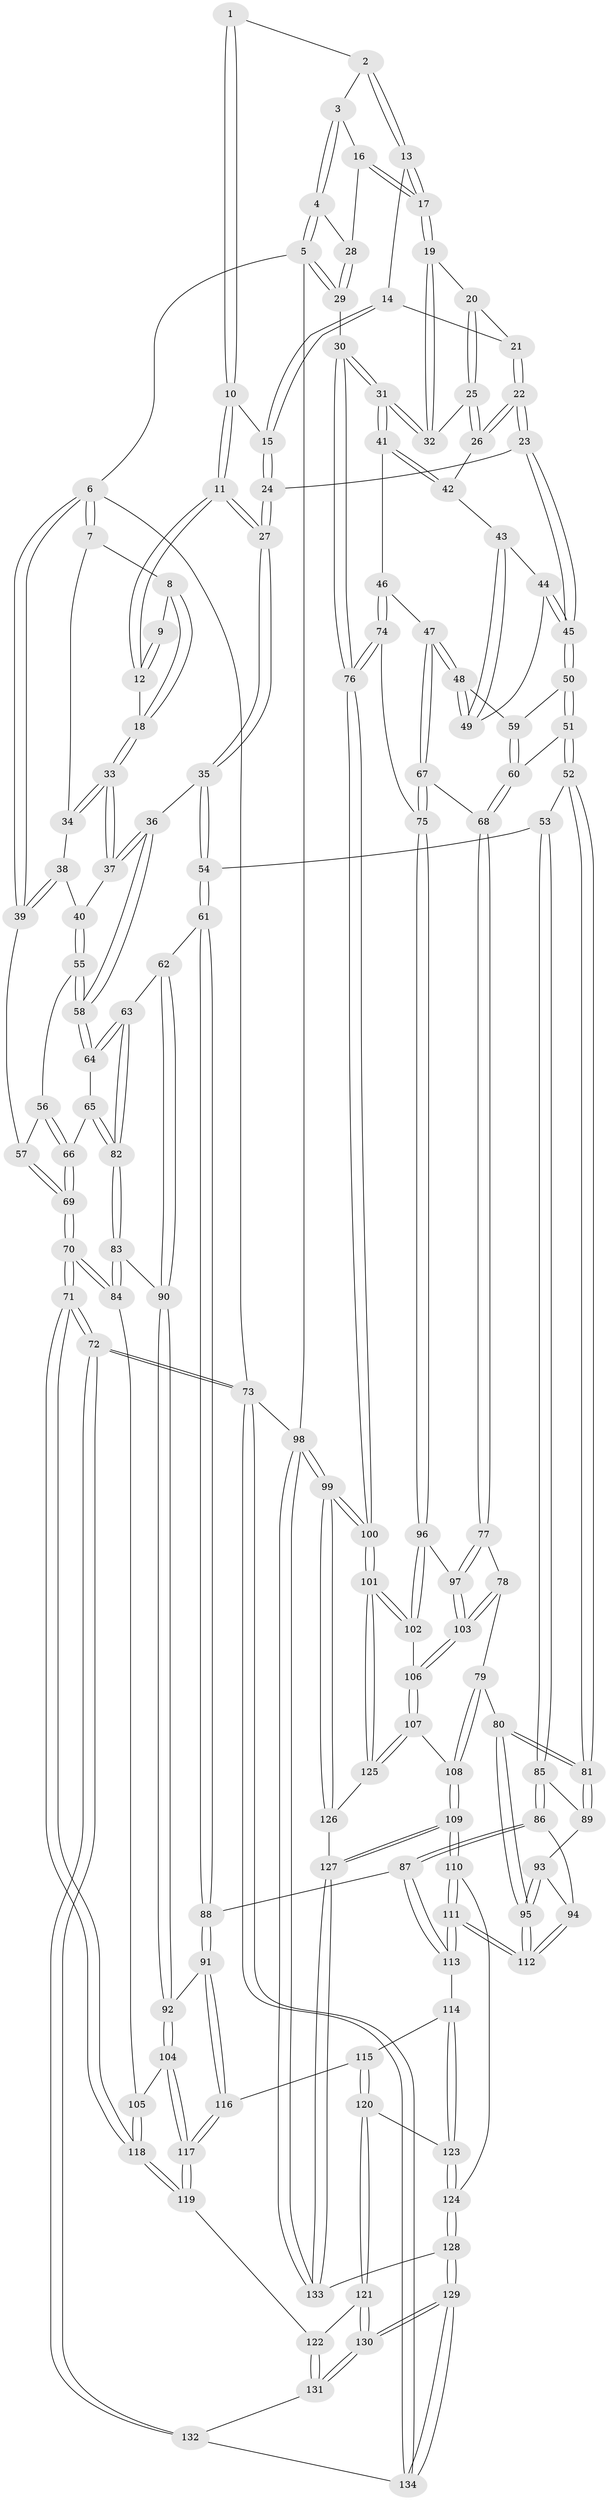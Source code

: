 // Generated by graph-tools (version 1.1) at 2025/27/03/09/25 03:27:03]
// undirected, 134 vertices, 332 edges
graph export_dot {
graph [start="1"]
  node [color=gray90,style=filled];
  1 [pos="+0.4409963014103125+0"];
  2 [pos="+0.7056178399863551+0"];
  3 [pos="+0.776781106726478+0"];
  4 [pos="+1+0"];
  5 [pos="+1+0"];
  6 [pos="+0+0"];
  7 [pos="+0+0"];
  8 [pos="+0.07516434346627088+0"];
  9 [pos="+0.24521071757658336+0"];
  10 [pos="+0.45333291196374287+0.05973796630469412"];
  11 [pos="+0.383864363719761+0.12155625688951095"];
  12 [pos="+0.3255550120804706+0.1100786422756052"];
  13 [pos="+0.7051693467025862+0"];
  14 [pos="+0.6936626521079684+0"];
  15 [pos="+0.5154794694642385+0.08316812626077995"];
  16 [pos="+0.8898421457713854+0.08890630956453614"];
  17 [pos="+0.8868633095810469+0.09126267303723408"];
  18 [pos="+0.26258335129199606+0.13108719604993058"];
  19 [pos="+0.8790843533185781+0.09963299663324851"];
  20 [pos="+0.7355904654843904+0.006080989410476632"];
  21 [pos="+0.6941524111310414+0"];
  22 [pos="+0.6438282948809781+0.2024899360762689"];
  23 [pos="+0.6335686411126433+0.20984223875101393"];
  24 [pos="+0.6040407100239992+0.20230293993508866"];
  25 [pos="+0.7917974874425187+0.1890834828102911"];
  26 [pos="+0.7895587259789603+0.1930820410633617"];
  27 [pos="+0.42642922376921943+0.2646912861446216"];
  28 [pos="+0.89964923651794+0.08300003608225034"];
  29 [pos="+1+0.2654554315842281"];
  30 [pos="+1+0.3136401586379007"];
  31 [pos="+1+0.31542128101953815"];
  32 [pos="+0.8759972990224938+0.10973360152652667"];
  33 [pos="+0.23571235768356638+0.15136691821204998"];
  34 [pos="+0.22341105152159693+0.1449690672595638"];
  35 [pos="+0.4042884275675494+0.3148391918589972"];
  36 [pos="+0.29374409089532727+0.30611823910026736"];
  37 [pos="+0.2164120729087015+0.25970658063696855"];
  38 [pos="+0.021473017637921383+0.11267504611009216"];
  39 [pos="+0+0"];
  40 [pos="+0.15099860189712497+0.2878432087848066"];
  41 [pos="+1+0.3163039968817299"];
  42 [pos="+0.8039030638646932+0.21584279347833119"];
  43 [pos="+0.79912928698982+0.28607175962779735"];
  44 [pos="+0.6890573168822545+0.320946205234297"];
  45 [pos="+0.6452353924676268+0.3204118580856019"];
  46 [pos="+0.9212006945373594+0.3852506519051582"];
  47 [pos="+0.8499346877019305+0.39668387332514615"];
  48 [pos="+0.8343244336307396+0.38443742124617125"];
  49 [pos="+0.8154853810048497+0.35332875531875196"];
  50 [pos="+0.6445388228790159+0.3233363620830206"];
  51 [pos="+0.6137654777692486+0.39746978590602794"];
  52 [pos="+0.5705842116099882+0.4289516590549123"];
  53 [pos="+0.47312239473389744+0.42113850086973104"];
  54 [pos="+0.4379171647353743+0.39714564392326984"];
  55 [pos="+0.12270114883862034+0.3250107440571297"];
  56 [pos="+0.10831032844634228+0.33955432226783017"];
  57 [pos="+0+0"];
  58 [pos="+0.2535989274506988+0.41121072493098176"];
  59 [pos="+0.7689766573982985+0.3885591309442359"];
  60 [pos="+0.6878165733045203+0.43408879584867754"];
  61 [pos="+0.31669617011454726+0.48699284245347046"];
  62 [pos="+0.3018692363509315+0.48194100958188385"];
  63 [pos="+0.25714852221755624+0.45210695055675243"];
  64 [pos="+0.25129187241943807+0.4402158063537626"];
  65 [pos="+0.0948382193358676+0.404222629218704"];
  66 [pos="+0.08529756742026771+0.38667676724673"];
  67 [pos="+0.7847092781041018+0.5180266967910733"];
  68 [pos="+0.7748066314140697+0.5214093872683149"];
  69 [pos="+0+0.42484549516339437"];
  70 [pos="+0+0.5728688077839204"];
  71 [pos="+0+1"];
  72 [pos="+0+1"];
  73 [pos="+0+1"];
  74 [pos="+0.9224618716658947+0.5229620072624623"];
  75 [pos="+0.8639122201954633+0.5628700311416923"];
  76 [pos="+1+0.6277735321904435"];
  77 [pos="+0.7613357145653722+0.5371954719015144"];
  78 [pos="+0.6870313307477496+0.5946238547932348"];
  79 [pos="+0.6527661654706554+0.6039914413009546"];
  80 [pos="+0.6286320024246503+0.6009591047845148"];
  81 [pos="+0.612470895716211+0.5668549493013219"];
  82 [pos="+0.1248000692417064+0.5500426401572017"];
  83 [pos="+0.12255484498961738+0.5727425712211445"];
  84 [pos="+0.08696398805178727+0.5977085872515335"];
  85 [pos="+0.45793741819451367+0.5211185361414773"];
  86 [pos="+0.37040081649632034+0.6456188104286734"];
  87 [pos="+0.34800290398242567+0.647118860970347"];
  88 [pos="+0.3407210052141162+0.6473431507634254"];
  89 [pos="+0.489872062307344+0.5543421777293256"];
  90 [pos="+0.16702520395681517+0.5892985915925362"];
  91 [pos="+0.31869328628094556+0.6615405612520737"];
  92 [pos="+0.2300394470970111+0.6286872366765262"];
  93 [pos="+0.4978136600041793+0.5786409581239119"];
  94 [pos="+0.38062112496924283+0.6495955135086264"];
  95 [pos="+0.5569701597093116+0.6666909669224056"];
  96 [pos="+0.891649838960309+0.6358410995650288"];
  97 [pos="+0.814040341428251+0.6611900168765041"];
  98 [pos="+1+1"];
  99 [pos="+1+1"];
  100 [pos="+1+0.7896714976306707"];
  101 [pos="+1+0.7631737679894381"];
  102 [pos="+0.9660248572088793+0.6893309706745642"];
  103 [pos="+0.7855768233890502+0.6875877116061466"];
  104 [pos="+0.14463079521231514+0.7484424160409132"];
  105 [pos="+0.08937681742399686+0.7212066677821979"];
  106 [pos="+0.778699829122252+0.749967413828446"];
  107 [pos="+0.7637538602361603+0.7784891292064074"];
  108 [pos="+0.7162481805302551+0.7753952682381811"];
  109 [pos="+0.5976169053303936+0.8279444644577733"];
  110 [pos="+0.5509055981159509+0.7946813330622412"];
  111 [pos="+0.5234181399616523+0.7148959257692653"];
  112 [pos="+0.5230612436833243+0.7131426662074732"];
  113 [pos="+0.41085347535038746+0.7806599690311187"];
  114 [pos="+0.3989264509741665+0.7929895006407893"];
  115 [pos="+0.34354414460868626+0.7602823070608696"];
  116 [pos="+0.30858343907808405+0.6972223416896568"];
  117 [pos="+0.214607436185476+0.8128138922955668"];
  118 [pos="+0+0.9013138488132603"];
  119 [pos="+0.2143182418962534+0.8188128718514784"];
  120 [pos="+0.354326249682258+0.8676927989033599"];
  121 [pos="+0.343134010005704+0.8736637513239153"];
  122 [pos="+0.22432861639641827+0.845037036093161"];
  123 [pos="+0.42019278449716924+0.8649078234067358"];
  124 [pos="+0.43883754649701207+0.8707439157061766"];
  125 [pos="+0.7789623498338044+0.7982622000793577"];
  126 [pos="+0.8019051831366366+0.8833965087338923"];
  127 [pos="+0.6372804374541443+1"];
  128 [pos="+0.4737683661061944+1"];
  129 [pos="+0.33804389075773983+1"];
  130 [pos="+0.32024115011393955+1"];
  131 [pos="+0.22073682201477052+0.8619414808628838"];
  132 [pos="+0.1735828646468733+0.9153564301265983"];
  133 [pos="+0.6025995608959234+1"];
  134 [pos="+0.25434982338216+1"];
  1 -- 2;
  1 -- 10;
  1 -- 10;
  2 -- 3;
  2 -- 13;
  2 -- 13;
  3 -- 4;
  3 -- 4;
  3 -- 16;
  4 -- 5;
  4 -- 5;
  4 -- 28;
  5 -- 6;
  5 -- 29;
  5 -- 29;
  5 -- 98;
  6 -- 7;
  6 -- 7;
  6 -- 39;
  6 -- 39;
  6 -- 73;
  7 -- 8;
  7 -- 34;
  8 -- 9;
  8 -- 18;
  8 -- 18;
  9 -- 12;
  9 -- 12;
  10 -- 11;
  10 -- 11;
  10 -- 15;
  11 -- 12;
  11 -- 12;
  11 -- 27;
  11 -- 27;
  12 -- 18;
  13 -- 14;
  13 -- 17;
  13 -- 17;
  14 -- 15;
  14 -- 15;
  14 -- 21;
  15 -- 24;
  15 -- 24;
  16 -- 17;
  16 -- 17;
  16 -- 28;
  17 -- 19;
  17 -- 19;
  18 -- 33;
  18 -- 33;
  19 -- 20;
  19 -- 32;
  19 -- 32;
  20 -- 21;
  20 -- 25;
  20 -- 25;
  21 -- 22;
  21 -- 22;
  22 -- 23;
  22 -- 23;
  22 -- 26;
  22 -- 26;
  23 -- 24;
  23 -- 45;
  23 -- 45;
  24 -- 27;
  24 -- 27;
  25 -- 26;
  25 -- 26;
  25 -- 32;
  26 -- 42;
  27 -- 35;
  27 -- 35;
  28 -- 29;
  28 -- 29;
  29 -- 30;
  30 -- 31;
  30 -- 31;
  30 -- 76;
  30 -- 76;
  31 -- 32;
  31 -- 32;
  31 -- 41;
  31 -- 41;
  33 -- 34;
  33 -- 34;
  33 -- 37;
  33 -- 37;
  34 -- 38;
  35 -- 36;
  35 -- 54;
  35 -- 54;
  36 -- 37;
  36 -- 37;
  36 -- 58;
  36 -- 58;
  37 -- 40;
  38 -- 39;
  38 -- 39;
  38 -- 40;
  39 -- 57;
  40 -- 55;
  40 -- 55;
  41 -- 42;
  41 -- 42;
  41 -- 46;
  42 -- 43;
  43 -- 44;
  43 -- 49;
  43 -- 49;
  44 -- 45;
  44 -- 45;
  44 -- 49;
  45 -- 50;
  45 -- 50;
  46 -- 47;
  46 -- 74;
  46 -- 74;
  47 -- 48;
  47 -- 48;
  47 -- 67;
  47 -- 67;
  48 -- 49;
  48 -- 49;
  48 -- 59;
  50 -- 51;
  50 -- 51;
  50 -- 59;
  51 -- 52;
  51 -- 52;
  51 -- 60;
  52 -- 53;
  52 -- 81;
  52 -- 81;
  53 -- 54;
  53 -- 85;
  53 -- 85;
  54 -- 61;
  54 -- 61;
  55 -- 56;
  55 -- 58;
  55 -- 58;
  56 -- 57;
  56 -- 66;
  56 -- 66;
  57 -- 69;
  57 -- 69;
  58 -- 64;
  58 -- 64;
  59 -- 60;
  59 -- 60;
  60 -- 68;
  60 -- 68;
  61 -- 62;
  61 -- 88;
  61 -- 88;
  62 -- 63;
  62 -- 90;
  62 -- 90;
  63 -- 64;
  63 -- 64;
  63 -- 82;
  63 -- 82;
  64 -- 65;
  65 -- 66;
  65 -- 82;
  65 -- 82;
  66 -- 69;
  66 -- 69;
  67 -- 68;
  67 -- 75;
  67 -- 75;
  68 -- 77;
  68 -- 77;
  69 -- 70;
  69 -- 70;
  70 -- 71;
  70 -- 71;
  70 -- 84;
  70 -- 84;
  71 -- 72;
  71 -- 72;
  71 -- 118;
  71 -- 118;
  72 -- 73;
  72 -- 73;
  72 -- 132;
  72 -- 132;
  73 -- 98;
  73 -- 134;
  73 -- 134;
  74 -- 75;
  74 -- 76;
  74 -- 76;
  75 -- 96;
  75 -- 96;
  76 -- 100;
  76 -- 100;
  77 -- 78;
  77 -- 97;
  77 -- 97;
  78 -- 79;
  78 -- 103;
  78 -- 103;
  79 -- 80;
  79 -- 108;
  79 -- 108;
  80 -- 81;
  80 -- 81;
  80 -- 95;
  80 -- 95;
  81 -- 89;
  81 -- 89;
  82 -- 83;
  82 -- 83;
  83 -- 84;
  83 -- 84;
  83 -- 90;
  84 -- 105;
  85 -- 86;
  85 -- 86;
  85 -- 89;
  86 -- 87;
  86 -- 87;
  86 -- 94;
  87 -- 88;
  87 -- 113;
  87 -- 113;
  88 -- 91;
  88 -- 91;
  89 -- 93;
  90 -- 92;
  90 -- 92;
  91 -- 92;
  91 -- 116;
  91 -- 116;
  92 -- 104;
  92 -- 104;
  93 -- 94;
  93 -- 95;
  93 -- 95;
  94 -- 112;
  94 -- 112;
  95 -- 112;
  95 -- 112;
  96 -- 97;
  96 -- 102;
  96 -- 102;
  97 -- 103;
  97 -- 103;
  98 -- 99;
  98 -- 99;
  98 -- 133;
  98 -- 133;
  99 -- 100;
  99 -- 100;
  99 -- 126;
  99 -- 126;
  100 -- 101;
  100 -- 101;
  101 -- 102;
  101 -- 102;
  101 -- 125;
  101 -- 125;
  102 -- 106;
  103 -- 106;
  103 -- 106;
  104 -- 105;
  104 -- 117;
  104 -- 117;
  105 -- 118;
  105 -- 118;
  106 -- 107;
  106 -- 107;
  107 -- 108;
  107 -- 125;
  107 -- 125;
  108 -- 109;
  108 -- 109;
  109 -- 110;
  109 -- 110;
  109 -- 127;
  109 -- 127;
  110 -- 111;
  110 -- 111;
  110 -- 124;
  111 -- 112;
  111 -- 112;
  111 -- 113;
  111 -- 113;
  113 -- 114;
  114 -- 115;
  114 -- 123;
  114 -- 123;
  115 -- 116;
  115 -- 120;
  115 -- 120;
  116 -- 117;
  116 -- 117;
  117 -- 119;
  117 -- 119;
  118 -- 119;
  118 -- 119;
  119 -- 122;
  120 -- 121;
  120 -- 121;
  120 -- 123;
  121 -- 122;
  121 -- 130;
  121 -- 130;
  122 -- 131;
  122 -- 131;
  123 -- 124;
  123 -- 124;
  124 -- 128;
  124 -- 128;
  125 -- 126;
  126 -- 127;
  127 -- 133;
  127 -- 133;
  128 -- 129;
  128 -- 129;
  128 -- 133;
  129 -- 130;
  129 -- 130;
  129 -- 134;
  129 -- 134;
  130 -- 131;
  130 -- 131;
  131 -- 132;
  132 -- 134;
}
